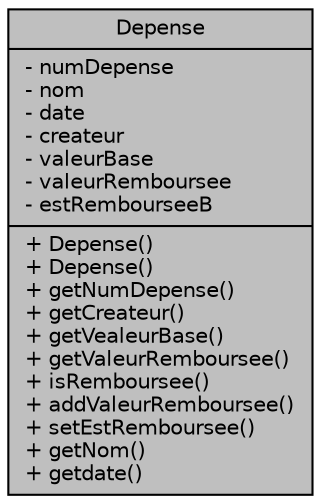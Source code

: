 digraph "Depense"
{
 // LATEX_PDF_SIZE
  edge [fontname="Helvetica",fontsize="10",labelfontname="Helvetica",labelfontsize="10"];
  node [fontname="Helvetica",fontsize="10",shape=record];
  Node1 [label="{Depense\n|- numDepense\l- nom\l- date\l- createur\l- valeurBase\l- valeurRemboursee\l- estRembourseeB\l|+ Depense()\l+ Depense()\l+ getNumDepense()\l+ getCreateur()\l+ getVealeurBase()\l+ getValeurRemboursee()\l+ isRemboursee()\l+ addValeurRemboursee()\l+ setEstRemboursee()\l+ getNom()\l+ getdate()\l}",height=0.2,width=0.4,color="black", fillcolor="grey75", style="filled", fontcolor="black",tooltip="The Depense class définie une dépense, qui sera la fonction princiaple des GroupesGestionsBudget."];
}
